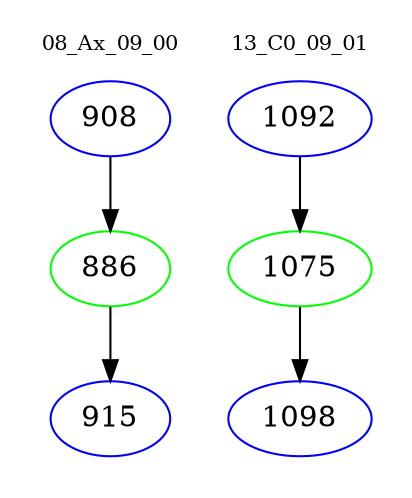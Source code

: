 digraph{
subgraph cluster_0 {
color = white
label = "08_Ax_09_00";
fontsize=10;
T0_908 [label="908", color="blue"]
T0_908 -> T0_886 [color="black"]
T0_886 [label="886", color="green"]
T0_886 -> T0_915 [color="black"]
T0_915 [label="915", color="blue"]
}
subgraph cluster_1 {
color = white
label = "13_C0_09_01";
fontsize=10;
T1_1092 [label="1092", color="blue"]
T1_1092 -> T1_1075 [color="black"]
T1_1075 [label="1075", color="green"]
T1_1075 -> T1_1098 [color="black"]
T1_1098 [label="1098", color="blue"]
}
}

